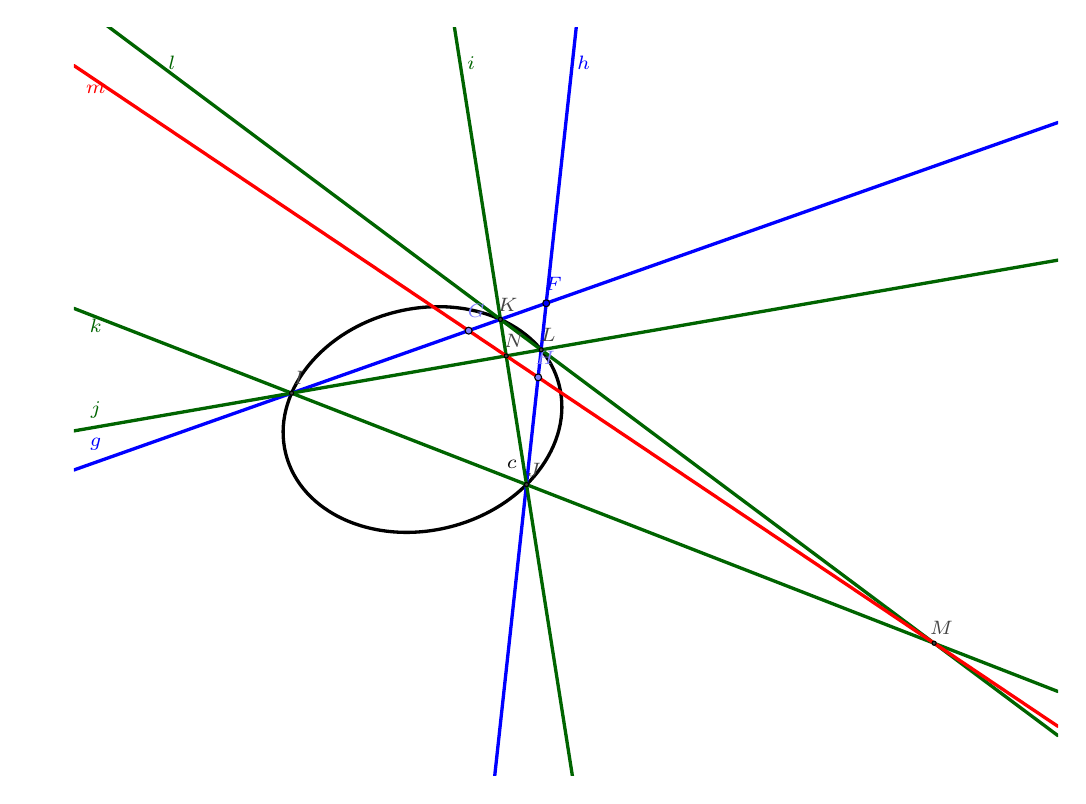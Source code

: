 \definecolor{ffqqqq}{rgb}{1.,0.,0.}
\definecolor{qqwuqq}{rgb}{0.,0.392,0.}
\definecolor{uuuuuu}{rgb}{0.267,0.267,0.267}
\definecolor{xdxdff}{rgb}{0.49,0.49,1.}
\definecolor{qqqqff}{rgb}{0.,0.,1.}
\begin{tikzpicture}[scale=0.5,line cap=round,line join=round,x=1.0cm,y=1.0cm]
\clip(-5.,-9.) rectangle (20.,10.);
\draw [rotate around={-165.945:(3.857,0.047)},line width=1.2pt] (3.857,0.047) ellipse (3.58cm and 2.815cm);
\draw [line width=1.2pt,color=qqqqff,domain=-5.:20.] plot(\x,{(--1.044--0.696*\x)/1.971});
\draw [line width=1.2pt,color=qqqqff,domain=-5.:20.] plot(\x,{(-12.557--1.882*\x)/0.205});
\draw [line width=1.2pt,color=qqwuqq,domain=-5.:20.] plot(\x,{(--26.2-4.195*\x)/0.661});
\draw [line width=1.2pt,color=qqwuqq,domain=-5.:20.] plot(\x,{(-3.962-1.1*\x)/-6.339});
\draw [line width=1.2pt,color=qqwuqq,domain=-5.:20.] plot(\x,{(--5.516-2.323*\x)/5.967});
\draw [line width=1.2pt,color=qqwuqq,domain=-5.:20.] plot(\x,{(--7.184-0.772*\x)/1.034});
\draw [line width=1.2pt,color=ffqqqq,domain=-5.:20.] plot(\x,{(--10.035-1.186*\x)/1.766});
\begin{scriptsize}
\draw[color=black] (6.124,-1.089) node {$c$};
\draw [fill=qqqqff] (7.,3.) circle (2.5pt);
\draw[color=qqqqff] (7.183,3.493) node {$F$};
\draw [fill=xdxdff] (5.029,2.304) circle (2.5pt);
\draw[color=xdxdff] (5.224,2.804) node {$G$};
\draw [fill=xdxdff] (6.795,1.118) circle (2.5pt);
\draw[color=xdxdff] (6.972,1.612) node {$H$};
\draw[color=qqqqff] (-4.443,-0.586) node {$g$};
\draw[color=qqqqff] (7.952,9.108) node {$h$};
\draw [fill=uuuuuu] (0.532,0.717) circle (1.5pt);
\draw[color=uuuuuu] (0.721,1.109) node {$I$};
\draw [fill=uuuuuu] (6.499,-1.605) circle (1.5pt);
\draw[color=uuuuuu] (6.68,-1.221) node {$J$};
\draw [fill=uuuuuu] (5.837,2.59) circle (1.5pt);
\draw[color=uuuuuu] (6.018,2.963) node {$K$};
\draw [fill=uuuuuu] (6.871,1.818) circle (1.5pt);
\draw[color=uuuuuu] (7.051,2.195) node {$L$};
\draw[color=qqwuqq] (5.091,9.108) node {$i$};
\draw[color=qqwuqq] (-4.443,0.288) node {$j$};
\draw[color=qqwuqq] (-4.443,2.434) node {$k$};
\draw[color=qqwuqq] (-2.51,9.108) node {$l$};
\draw [fill=uuuuuu] (16.852,-5.635) circle (1.5pt);
\draw[color=uuuuuu] (17.036,-5.247) node {$M$};
\draw [fill=uuuuuu] (5.983,1.663) circle (1.5pt);
\draw[color=uuuuuu] (6.177,2.036) node {$N$};
\draw[color=ffqqqq] (-4.443,8.446) node {$m$};
\end{scriptsize}
\end{tikzpicture}
